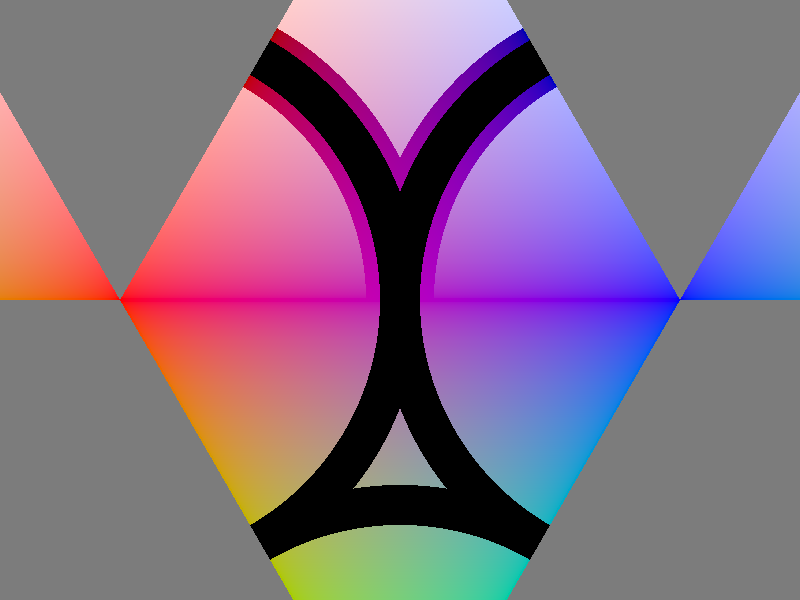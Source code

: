 // ===== 1 ======= 2 ======= 3 ======= 4 ======= 5 ======= 6 ======= 7
/*

https://github.com/t-o-k/POV-Ray-UV-mapping-of-mesh

Copyright (c) 2022 Tor Olav Kristensen, http://subcube.com

Use of this source code is governed by the GNU Lesser General
Public License version 3, which can be found in the LICENSE file.

*/
// ===== 1 ======= 2 ======= 3 ======= 4 ======= 5 ======= 6 ======= 7

// Render options:
// +a0.1 +w1680 +h970 +FN

#version 3.7;

global_settings { assumed_gamma 1.0 }

#declare Bk = color rgb <0, 0, 0>;
#declare Rd = color rgb <1, 0, 0>;
#declare Gn = color rgb <0, 1, 0>;
#declare Bu = color rgb <0, 0, 1>;
#declare Cy = color rgb <0, 1, 1>;
#declare Mg = color rgb <1, 0, 1>;
#declare Ye = color rgb <1, 1, 0>;
#declare Wh = color rgb <1, 1, 1>;

default {
    finish {
        diffuse 0
        emission color Wh
    }
}

// ===== 1 ======= 2 ======= 3 ======= 4 ======= 5 ======= 6 ======= 7

background { color 0.2*Wh }

camera {
    orthographic
    direction +z
    right +image_width*x
    up +image_height*y
    sky +y
    location -z
}

// ===== 1 ======= 2 ======= 3 ======= 4 ======= 5 ======= 6 ======= 7

#macro ObjectTexture(Object, ColorInside, ColorOutside)

    texture {
        pigment {
            object {
                Object
                color ColorInside
                color ColorOutside
            }
        }
    }

#end // macro ObjectTexture

// ===== 1 ======= 2 ======= 3 ======= 4 ======= 5 ======= 6 ======= 7

#declare S = 560; // Length of sides in equilateral triangle 

#declare DX = S/2;
#declare DY = S/2*sqrt(3);
 
#debug concat("Image Width:",  str(6*DX, 0, -1), "\n")  // 1680
#debug concat("Image Height:", str(2*DY, 0, -1), "\n")  // 969.9

#declare pA = <-2*DX, +1*DY, 0>; // Upper left
#declare pB = < 0*DX, +1*DY, 0>; // Upper center
#declare pC = <+2*DX, +1*DY, 0>; // Upper right
#declare pD = <-3*DX,  0*DY, 0>; // Middle outer left
#declare pE = <-1*DX,  0*DY, 0>; // Middle inner left 
#declare pF = <+1*DX,  0*DY, 0>; // Middle inner right 
#declare pG = <+3*DX,  0*DY, 0>; // Middle outer right
#declare pH = < 0*DX, -1*DY, 0>; // Lower center

#declare Torus =
    torus {
        DX, 20
        rotate 90*x
    }
    
#declare BigTorus =
    torus {
        DX, 34
        rotate 90*x
    }

#declare TorusD = object { Torus translate pD }
#declare TorusE = object { Torus translate pE }
#declare TorusF = object { Torus translate pF }
#declare TorusG = object { Torus translate pG }
#declare TorusH = object { Torus translate pH }

#declare BigTorusD = object { BigTorus translate pD }
#declare BigTorusE = object { BigTorus translate pE }
#declare BigTorusF = object { BigTorus translate pF }
#declare BigTorusG = object { BigTorus translate pG }

#declare Tori_DE =
    union {
        object { TorusD }
        object { TorusE }
    }
#declare Tori_EF =
    union {
        object { TorusE }
        object { TorusF }
    }
#declare Tori_FG =
    union {
        object { TorusF }
        object { TorusG }
    }
#declare Tori_FHE =
    union {
        object { TorusF }
        object { TorusH }
        object { TorusE }
    }

#declare BigTori_DE =
    union {
        object { BigTorusD }
        object { BigTorusE }
    }
#declare BigTori_EF =
    union {
        object { BigTorusE }
        object { BigTorusF }
    }
#declare BigTori_FG =
    union {
        object { BigTorusF }
        object { BigTorusG }
    }

mesh2 {
    vertex_vectors {
        8,
        pA, pB, pC, pD, pE, pF, pG, pH
    }
    texture_list {
        12,
        // DAE
        ObjectTexture(Tori_DE, Gn, Bk),
        ObjectTexture(BigTori_DE, Wh, Bk),
        ObjectTexture(Tori_DE, Rd, Bk),
        // EBF
        ObjectTexture(Tori_EF, Rd, Bk),
        ObjectTexture(BigTori_EF, Wh, Bk),
        ObjectTexture(Tori_EF, Bu, Bk),
        // FCG
        ObjectTexture(Tori_FG, Bu, Bk),
        ObjectTexture(BigTori_FG, Wh, Bk),
        ObjectTexture(Tori_FG, Gn, Bk),
        // FHE
        ObjectTexture(Tori_FHE, Bu, Bk),
        ObjectTexture(Tori_FHE, Gn, Bk),
        ObjectTexture(Tori_FHE, Rd, Bk)
    }
    face_indices {
        4,
        <3, 0, 4>,  0,  1,  2,
        <4, 1, 5>,  3,  4,  5,
        <5, 2, 6>,  6,  7,  8
        <5, 7, 4>,  9, 10, 11
    }
}

// ===== 1 ======= 2 ======= 3 ======= 4 ======= 5 ======= 6 ======= 7

#declare URL = "https://github.com/t-o-k/POV-Ray-UV-mapping-of-mesh"

text {
    ttf "timrom.ttf" URL 1, 0
    pigment { color (2*Bu + 1*Gn)/30 }
    scale 30*<1, 1, 1>
    translate 100*x -420*y
}

// ===== 1 ======= 2 ======= 3 ======= 4 ======= 5 ======= 6 ======= 7

